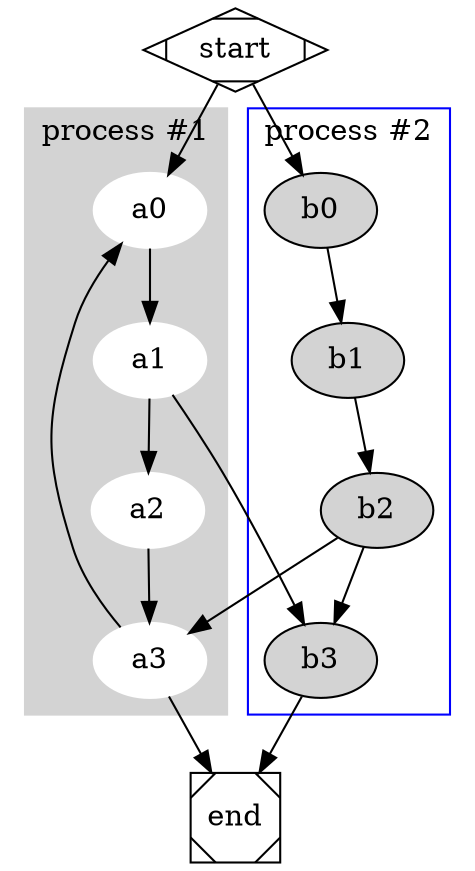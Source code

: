 digraph G {
	node [label="\N"];
	graph [bb="0,0,222,420"];
	subgraph cluster_0 {
		graph [style=filled];
		graph [color=lightgrey];
		graph [label="process #1"];
		graph [lp="48,354"];
		graph [bb="8,76,98,364"];
		node [style=filled];
		node [color=white];
		a0 [pos="63,318", width="0.75", height="0.50"];
		a1 [pos="63,246", width="0.75", height="0.50"];
		a2 [pos="63,174", width="0.75", height="0.50"];
		a3 [pos="63,102", width="0.75", height="0.50"];
		a0 -> a1 [pos="e,63,264 63,300 63,292 63,283 63,274"];
		a1 -> a2 [pos="e,63,192 63,228 63,220 63,211 63,202"];
		a2 -> a3 [pos="e,63,120 63,156 63,148 63,139 63,130"];
		a3 -> a0 [pos="s,49,302 43,295 37,286 31,275 27,264 14,218 14,201 27,156 32,142 41,128 49,118"];
	}
	subgraph cluster_1 {
		graph [color=blue];
		graph [label="process #2"];
		graph [lp="180,354"];
		graph [bb="138,76,208,364"];
		node [style=filled];
		b0 [pos="173,318", width="0.75", height="0.50"];
		b1 [pos="173,246", width="0.75", height="0.50"];
		b2 [pos="173,174", width="0.75", height="0.50"];
		b3 [pos="173,102", width="0.75", height="0.50"];
		b0 -> b1 [pos="e,173,264 173,300 173,292 173,283 173,274"];
		b1 -> b2 [pos="e,173,192 173,228 173,220 173,211 173,202"];
		b2 -> b3 [pos="e,173,120 173,156 173,148 173,139 173,130"];
	}
	start [shape=Mdiamond, pos="118,392", width="1.00", height="0.56"];
	end [shape=Msquare, pos="118,28", width="0.53", height="0.54"];
	start -> a0 [pos="e,75,334 107,378 100,367 89,353 80,342"];
	start -> b0 [pos="e,161,334 129,378 136,367 147,353 156,342"];
	a1 -> b3 [pos="e,160,118 75,230 94,204 132,155 154,125"];
	b2 -> a3 [pos="e,82,115 154,161 136,150 109,133 89,120"];
	a3 -> end [pos="e,103,48 75,86 81,77 89,66 97,56"];
	b3 -> end [pos="e,133,48 161,86 155,77 147,66 139,56"];
}
